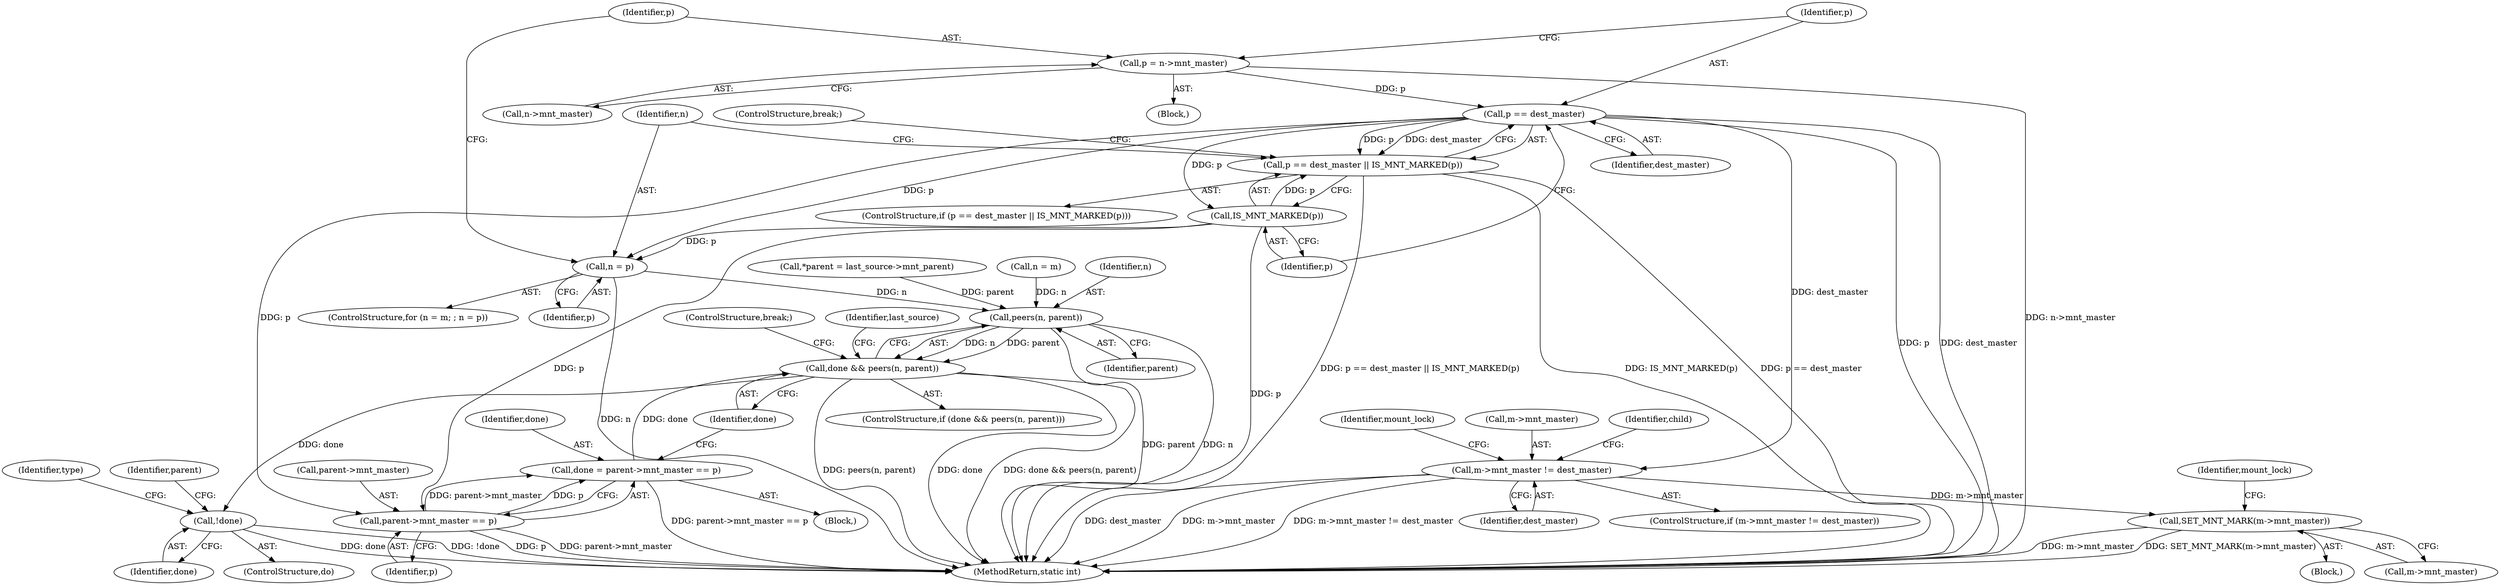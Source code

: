 digraph "0_linux_5ec0811d30378ae104f250bfc9b3640242d81e3f_0@pointer" {
"1000148" [label="(Call,p = n->mnt_master)"];
"1000155" [label="(Call,p == dest_master)"];
"1000144" [label="(Call,n = p)"];
"1000184" [label="(Call,peers(n, parent))"];
"1000182" [label="(Call,done && peers(n, parent))"];
"1000193" [label="(Call,!done)"];
"1000154" [label="(Call,p == dest_master || IS_MNT_MARKED(p))"];
"1000158" [label="(Call,IS_MNT_MARKED(p))"];
"1000176" [label="(Call,parent->mnt_master == p)"];
"1000174" [label="(Call,done = parent->mnt_master == p)"];
"1000249" [label="(Call,m->mnt_master != dest_master)"];
"1000258" [label="(Call,SET_MNT_MARK(m->mnt_master))"];
"1000249" [label="(Call,m->mnt_master != dest_master)"];
"1000268" [label="(Identifier,child)"];
"1000189" [label="(Identifier,last_source)"];
"1000184" [label="(Call,peers(n, parent))"];
"1000182" [label="(Call,done && peers(n, parent))"];
"1000145" [label="(Identifier,n)"];
"1000157" [label="(Identifier,dest_master)"];
"1000264" [label="(Identifier,mount_lock)"];
"1000144" [label="(Call,n = p)"];
"1000194" [label="(Identifier,done)"];
"1000196" [label="(Identifier,type)"];
"1000180" [label="(Identifier,p)"];
"1000174" [label="(Call,done = parent->mnt_master == p)"];
"1000253" [label="(Identifier,dest_master)"];
"1000258" [label="(Call,SET_MNT_MARK(m->mnt_master))"];
"1000141" [label="(Call,n = m)"];
"1000193" [label="(Call,!done)"];
"1000254" [label="(Block,)"];
"1000186" [label="(Identifier,parent)"];
"1000147" [label="(Block,)"];
"1000156" [label="(Identifier,p)"];
"1000176" [label="(Call,parent->mnt_master == p)"];
"1000150" [label="(Call,n->mnt_master)"];
"1000187" [label="(ControlStructure,break;)"];
"1000257" [label="(Identifier,mount_lock)"];
"1000159" [label="(Identifier,p)"];
"1000165" [label="(Identifier,parent)"];
"1000149" [label="(Identifier,p)"];
"1000175" [label="(Identifier,done)"];
"1000259" [label="(Call,m->mnt_master)"];
"1000161" [label="(ControlStructure,do)"];
"1000183" [label="(Identifier,done)"];
"1000158" [label="(Call,IS_MNT_MARKED(p))"];
"1000273" [label="(MethodReturn,static int)"];
"1000185" [label="(Identifier,n)"];
"1000181" [label="(ControlStructure,if (done && peers(n, parent)))"];
"1000177" [label="(Call,parent->mnt_master)"];
"1000250" [label="(Call,m->mnt_master)"];
"1000148" [label="(Call,p = n->mnt_master)"];
"1000155" [label="(Call,p == dest_master)"];
"1000154" [label="(Call,p == dest_master || IS_MNT_MARKED(p))"];
"1000164" [label="(Call,*parent = last_source->mnt_parent)"];
"1000160" [label="(ControlStructure,break;)"];
"1000162" [label="(Block,)"];
"1000248" [label="(ControlStructure,if (m->mnt_master != dest_master))"];
"1000146" [label="(Identifier,p)"];
"1000153" [label="(ControlStructure,if (p == dest_master || IS_MNT_MARKED(p)))"];
"1000140" [label="(ControlStructure,for (n = m; ; n = p))"];
"1000148" -> "1000147"  [label="AST: "];
"1000148" -> "1000150"  [label="CFG: "];
"1000149" -> "1000148"  [label="AST: "];
"1000150" -> "1000148"  [label="AST: "];
"1000156" -> "1000148"  [label="CFG: "];
"1000148" -> "1000273"  [label="DDG: n->mnt_master"];
"1000148" -> "1000155"  [label="DDG: p"];
"1000155" -> "1000154"  [label="AST: "];
"1000155" -> "1000157"  [label="CFG: "];
"1000156" -> "1000155"  [label="AST: "];
"1000157" -> "1000155"  [label="AST: "];
"1000159" -> "1000155"  [label="CFG: "];
"1000154" -> "1000155"  [label="CFG: "];
"1000155" -> "1000273"  [label="DDG: dest_master"];
"1000155" -> "1000273"  [label="DDG: p"];
"1000155" -> "1000144"  [label="DDG: p"];
"1000155" -> "1000154"  [label="DDG: p"];
"1000155" -> "1000154"  [label="DDG: dest_master"];
"1000155" -> "1000158"  [label="DDG: p"];
"1000155" -> "1000176"  [label="DDG: p"];
"1000155" -> "1000249"  [label="DDG: dest_master"];
"1000144" -> "1000140"  [label="AST: "];
"1000144" -> "1000146"  [label="CFG: "];
"1000145" -> "1000144"  [label="AST: "];
"1000146" -> "1000144"  [label="AST: "];
"1000149" -> "1000144"  [label="CFG: "];
"1000144" -> "1000273"  [label="DDG: n"];
"1000158" -> "1000144"  [label="DDG: p"];
"1000144" -> "1000184"  [label="DDG: n"];
"1000184" -> "1000182"  [label="AST: "];
"1000184" -> "1000186"  [label="CFG: "];
"1000185" -> "1000184"  [label="AST: "];
"1000186" -> "1000184"  [label="AST: "];
"1000182" -> "1000184"  [label="CFG: "];
"1000184" -> "1000273"  [label="DDG: n"];
"1000184" -> "1000273"  [label="DDG: parent"];
"1000184" -> "1000182"  [label="DDG: n"];
"1000184" -> "1000182"  [label="DDG: parent"];
"1000141" -> "1000184"  [label="DDG: n"];
"1000164" -> "1000184"  [label="DDG: parent"];
"1000182" -> "1000181"  [label="AST: "];
"1000182" -> "1000183"  [label="CFG: "];
"1000183" -> "1000182"  [label="AST: "];
"1000187" -> "1000182"  [label="CFG: "];
"1000189" -> "1000182"  [label="CFG: "];
"1000182" -> "1000273"  [label="DDG: done && peers(n, parent)"];
"1000182" -> "1000273"  [label="DDG: peers(n, parent)"];
"1000182" -> "1000273"  [label="DDG: done"];
"1000174" -> "1000182"  [label="DDG: done"];
"1000182" -> "1000193"  [label="DDG: done"];
"1000193" -> "1000161"  [label="AST: "];
"1000193" -> "1000194"  [label="CFG: "];
"1000194" -> "1000193"  [label="AST: "];
"1000165" -> "1000193"  [label="CFG: "];
"1000196" -> "1000193"  [label="CFG: "];
"1000193" -> "1000273"  [label="DDG: done"];
"1000193" -> "1000273"  [label="DDG: !done"];
"1000154" -> "1000153"  [label="AST: "];
"1000154" -> "1000158"  [label="CFG: "];
"1000158" -> "1000154"  [label="AST: "];
"1000160" -> "1000154"  [label="CFG: "];
"1000145" -> "1000154"  [label="CFG: "];
"1000154" -> "1000273"  [label="DDG: p == dest_master"];
"1000154" -> "1000273"  [label="DDG: IS_MNT_MARKED(p)"];
"1000154" -> "1000273"  [label="DDG: p == dest_master || IS_MNT_MARKED(p)"];
"1000158" -> "1000154"  [label="DDG: p"];
"1000158" -> "1000159"  [label="CFG: "];
"1000159" -> "1000158"  [label="AST: "];
"1000158" -> "1000273"  [label="DDG: p"];
"1000158" -> "1000176"  [label="DDG: p"];
"1000176" -> "1000174"  [label="AST: "];
"1000176" -> "1000180"  [label="CFG: "];
"1000177" -> "1000176"  [label="AST: "];
"1000180" -> "1000176"  [label="AST: "];
"1000174" -> "1000176"  [label="CFG: "];
"1000176" -> "1000273"  [label="DDG: p"];
"1000176" -> "1000273"  [label="DDG: parent->mnt_master"];
"1000176" -> "1000174"  [label="DDG: parent->mnt_master"];
"1000176" -> "1000174"  [label="DDG: p"];
"1000174" -> "1000162"  [label="AST: "];
"1000175" -> "1000174"  [label="AST: "];
"1000183" -> "1000174"  [label="CFG: "];
"1000174" -> "1000273"  [label="DDG: parent->mnt_master == p"];
"1000249" -> "1000248"  [label="AST: "];
"1000249" -> "1000253"  [label="CFG: "];
"1000250" -> "1000249"  [label="AST: "];
"1000253" -> "1000249"  [label="AST: "];
"1000257" -> "1000249"  [label="CFG: "];
"1000268" -> "1000249"  [label="CFG: "];
"1000249" -> "1000273"  [label="DDG: dest_master"];
"1000249" -> "1000273"  [label="DDG: m->mnt_master"];
"1000249" -> "1000273"  [label="DDG: m->mnt_master != dest_master"];
"1000249" -> "1000258"  [label="DDG: m->mnt_master"];
"1000258" -> "1000254"  [label="AST: "];
"1000258" -> "1000259"  [label="CFG: "];
"1000259" -> "1000258"  [label="AST: "];
"1000264" -> "1000258"  [label="CFG: "];
"1000258" -> "1000273"  [label="DDG: m->mnt_master"];
"1000258" -> "1000273"  [label="DDG: SET_MNT_MARK(m->mnt_master)"];
}
